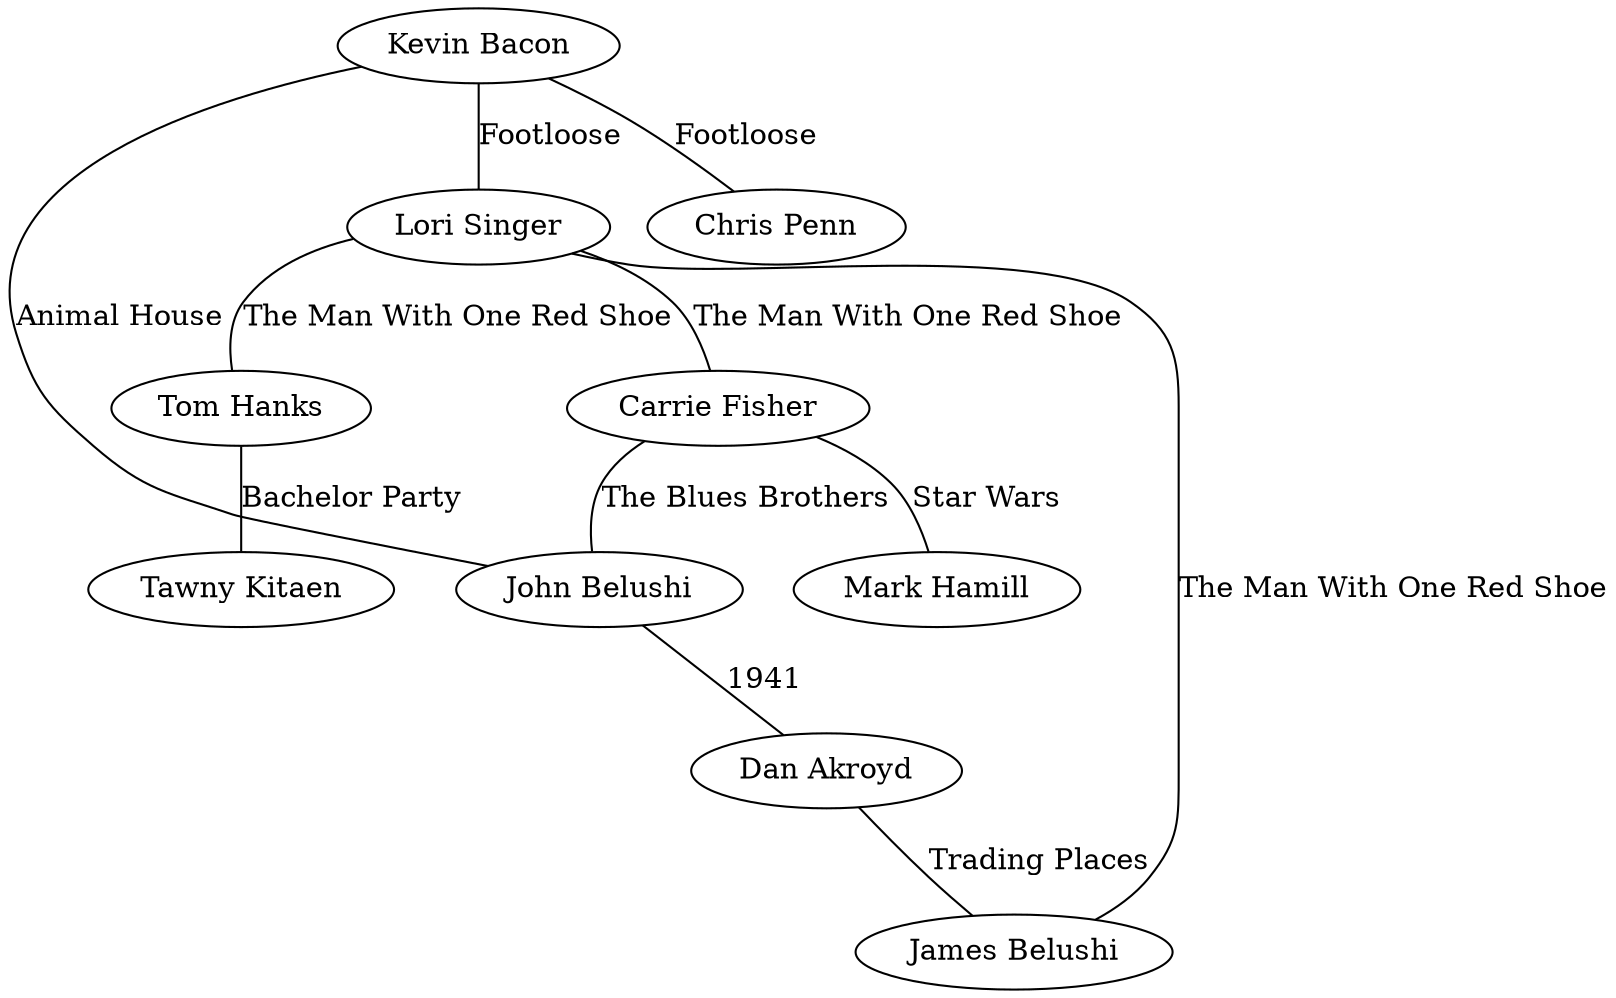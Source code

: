 graph {
    "Kevin Bacon" -- "Lori Singer" [label="Footloose"];
    "Kevin Bacon" -- "Chris Penn" [label="Footloose"];
    "Lori Singer" -- "Tom Hanks" [label="The Man With One Red Shoe"];
    "Lori Singer" -- "Carrie Fisher" [label="The Man With One Red Shoe"];
    "Lori Singer" -- "James Belushi" [label="The Man With One Red Shoe"];
    "Carrie Fisher" -- "Mark Hamill" [label="Star Wars"];
    "Carrie Fisher" -- "John Belushi" [label="The Blues Brothers"];
    "John Belushi" -- "Kevin Bacon" [label="Animal House"];
    "John Belushi" -- "Dan Akroyd" [label="1941"];
    "Dan Akroyd" -- "James Belushi" [label="Trading Places"];
    "Tom Hanks" -- "Tawny Kitaen" [label="Bachelor Party"];
}